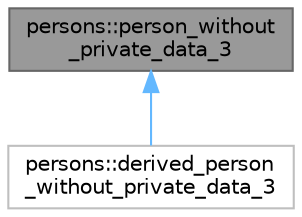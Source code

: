 digraph "persons::person_without_private_data_3"
{
 // LATEX_PDF_SIZE
  bgcolor="transparent";
  edge [fontname=Helvetica,fontsize=10,labelfontname=Helvetica,labelfontsize=10];
  node [fontname=Helvetica,fontsize=10,shape=box,height=0.2,width=0.4];
  Node1 [id="Node000001",label="persons::person_without\l_private_data_3",height=0.2,width=0.4,color="gray40", fillcolor="grey60", style="filled", fontcolor="black",tooltip=" "];
  Node1 -> Node2 [id="edge1_Node000001_Node000002",dir="back",color="steelblue1",style="solid",tooltip=" "];
  Node2 [id="Node000002",label="persons::derived_person\l_without_private_data_3",height=0.2,width=0.4,color="grey75", fillcolor="white", style="filled",URL="$classpersons_1_1derived__person__without__private__data__3.html",tooltip=" "];
}
